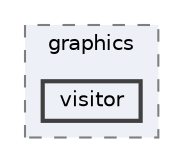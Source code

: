 digraph "src/main/java/com/example/graphics/visitor"
{
 // LATEX_PDF_SIZE
  bgcolor="transparent";
  edge [fontname=Helvetica,fontsize=10,labelfontname=Helvetica,labelfontsize=10];
  node [fontname=Helvetica,fontsize=10,shape=box,height=0.2,width=0.4];
  compound=true
  subgraph clusterdir_75119c159baf1587d53ba54cb0939641 {
    graph [ bgcolor="#edf0f7", pencolor="grey50", label="graphics", fontname=Helvetica,fontsize=10 style="filled,dashed", URL="dir_75119c159baf1587d53ba54cb0939641.html",tooltip=""]
  dir_cfbc64183d780399f89785e5699db9a9 [label="visitor", fillcolor="#edf0f7", color="grey25", style="filled,bold", URL="dir_cfbc64183d780399f89785e5699db9a9.html",tooltip=""];
  }
}
